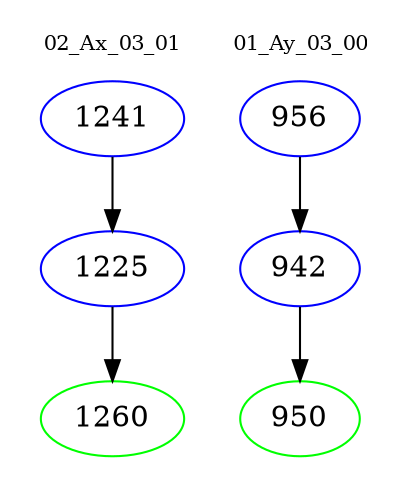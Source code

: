 digraph{
subgraph cluster_0 {
color = white
label = "02_Ax_03_01";
fontsize=10;
T0_1241 [label="1241", color="blue"]
T0_1241 -> T0_1225 [color="black"]
T0_1225 [label="1225", color="blue"]
T0_1225 -> T0_1260 [color="black"]
T0_1260 [label="1260", color="green"]
}
subgraph cluster_1 {
color = white
label = "01_Ay_03_00";
fontsize=10;
T1_956 [label="956", color="blue"]
T1_956 -> T1_942 [color="black"]
T1_942 [label="942", color="blue"]
T1_942 -> T1_950 [color="black"]
T1_950 [label="950", color="green"]
}
}
